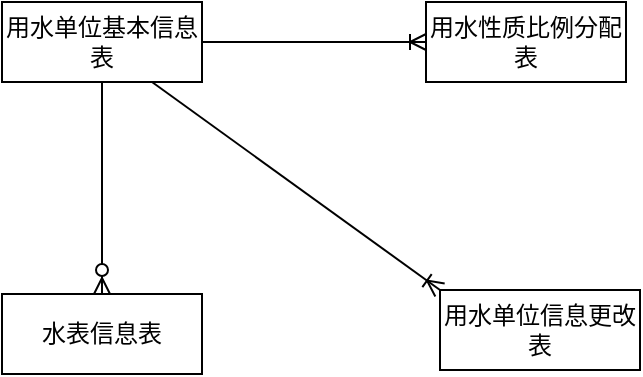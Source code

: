 <mxfile version="14.1.8" type="github">
  <diagram id="R2lEEEUBdFMjLlhIrx00" name="Page-1">
    <mxGraphModel dx="614" dy="2489" grid="0" gridSize="10" guides="1" tooltips="1" connect="1" arrows="1" fold="1" page="0" pageScale="1" pageWidth="850" pageHeight="1100" math="0" shadow="0" extFonts="Permanent Marker^https://fonts.googleapis.com/css?family=Permanent+Marker">
      <root>
        <mxCell id="0" />
        <mxCell id="1" parent="0" />
        <mxCell id="e_-otAbNgzu8_Yu5JfUF-1" value="用水单位基本信息表" style="whiteSpace=wrap;html=1;align=center;" vertex="1" parent="1">
          <mxGeometry x="121" y="-1638" width="100" height="40" as="geometry" />
        </mxCell>
        <mxCell id="e_-otAbNgzu8_Yu5JfUF-2" value="用水性质比例分配表" style="whiteSpace=wrap;html=1;align=center;" vertex="1" parent="1">
          <mxGeometry x="333" y="-1638" width="100" height="40" as="geometry" />
        </mxCell>
        <mxCell id="e_-otAbNgzu8_Yu5JfUF-3" value="" style="edgeStyle=entityRelationEdgeStyle;fontSize=12;html=1;endArrow=ERoneToMany;exitX=1;exitY=0.5;exitDx=0;exitDy=0;entryX=0;entryY=0.5;entryDx=0;entryDy=0;" edge="1" parent="1" source="e_-otAbNgzu8_Yu5JfUF-1" target="e_-otAbNgzu8_Yu5JfUF-2">
          <mxGeometry width="100" height="100" relative="1" as="geometry">
            <mxPoint x="166" y="-1428" as="sourcePoint" />
            <mxPoint x="266" y="-1528" as="targetPoint" />
          </mxGeometry>
        </mxCell>
        <mxCell id="e_-otAbNgzu8_Yu5JfUF-4" value="水表信息表" style="whiteSpace=wrap;html=1;align=center;" vertex="1" parent="1">
          <mxGeometry x="121" y="-1492" width="100" height="40" as="geometry" />
        </mxCell>
        <mxCell id="e_-otAbNgzu8_Yu5JfUF-5" value="" style="fontSize=12;html=1;endArrow=ERzeroToMany;endFill=1;exitX=0.5;exitY=1;exitDx=0;exitDy=0;entryX=0.5;entryY=0;entryDx=0;entryDy=0;" edge="1" parent="1" source="e_-otAbNgzu8_Yu5JfUF-1" target="e_-otAbNgzu8_Yu5JfUF-4">
          <mxGeometry width="100" height="100" relative="1" as="geometry">
            <mxPoint x="231" y="-1301" as="sourcePoint" />
            <mxPoint x="331" y="-1401" as="targetPoint" />
          </mxGeometry>
        </mxCell>
        <mxCell id="e_-otAbNgzu8_Yu5JfUF-6" value="用水单位信息更改表" style="whiteSpace=wrap;html=1;align=center;" vertex="1" parent="1">
          <mxGeometry x="340" y="-1494" width="100" height="40" as="geometry" />
        </mxCell>
        <mxCell id="e_-otAbNgzu8_Yu5JfUF-7" value="" style="fontSize=12;html=1;endArrow=ERoneToMany;exitX=0.75;exitY=1;exitDx=0;exitDy=0;entryX=0;entryY=0;entryDx=0;entryDy=0;" edge="1" parent="1" source="e_-otAbNgzu8_Yu5JfUF-1" target="e_-otAbNgzu8_Yu5JfUF-6">
          <mxGeometry width="100" height="100" relative="1" as="geometry">
            <mxPoint x="283" y="-1315" as="sourcePoint" />
            <mxPoint x="383" y="-1415" as="targetPoint" />
          </mxGeometry>
        </mxCell>
      </root>
    </mxGraphModel>
  </diagram>
</mxfile>
